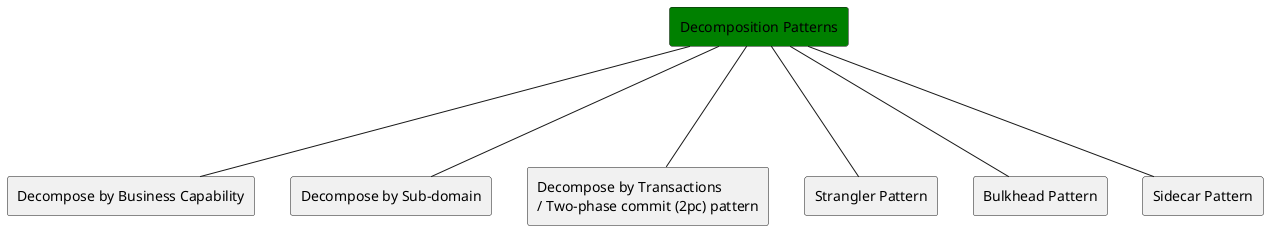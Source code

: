 @startuml
'-----BEGIN HEADER-----
'-----END HEADER-----

rectangle "Decomposition Patterns" as Decomposition #green

rectangle "Decompose by Business Capability" as DecompositionP1
rectangle "Decompose by Sub-domain" as DecompositionP2
rectangle "Decompose by Transactions\n/ Two-phase commit (2pc) pattern" as DecompositionP3
rectangle "Strangler Pattern" as DecompositionP4
rectangle "Bulkhead Pattern" as DecompositionP5
rectangle "Sidecar Pattern" as DecompositionP6
Decomposition --- DecompositionP1
Decomposition --- DecompositionP2
Decomposition --- DecompositionP3
Decomposition --- DecompositionP4
Decomposition --- DecompositionP5
Decomposition --- DecompositionP6
@enduml
